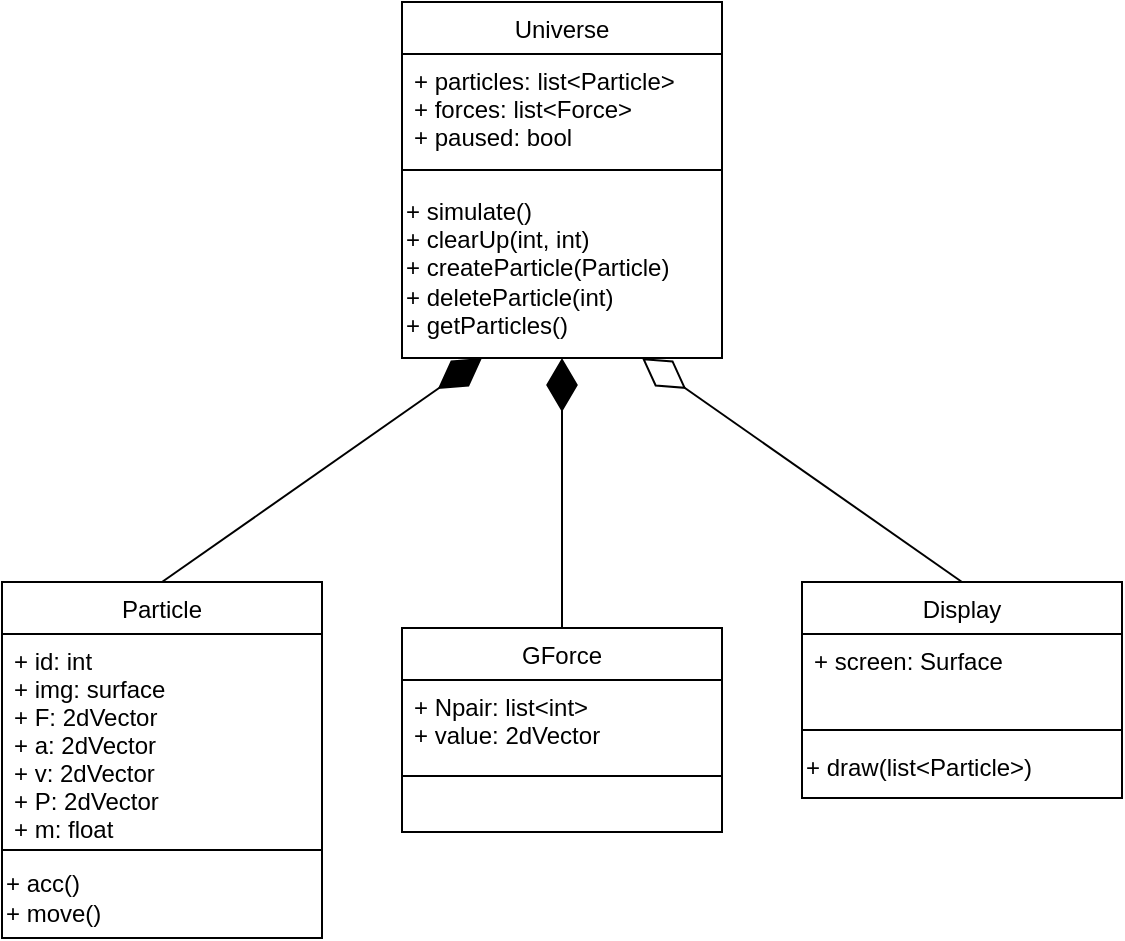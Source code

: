 <mxfile version="27.2.0">
  <diagram id="C5RBs43oDa-KdzZeNtuy" name="Page-1">
    <mxGraphModel dx="1281" dy="722" grid="1" gridSize="10" guides="1" tooltips="1" connect="1" arrows="1" fold="1" page="1" pageScale="1" pageWidth="827" pageHeight="1169" math="0" shadow="0">
      <root>
        <mxCell id="WIyWlLk6GJQsqaUBKTNV-0" />
        <mxCell id="WIyWlLk6GJQsqaUBKTNV-1" parent="WIyWlLk6GJQsqaUBKTNV-0" />
        <mxCell id="zkfFHV4jXpPFQw0GAbJ--6" value="Universe" style="swimlane;fontStyle=0;align=center;verticalAlign=top;childLayout=stackLayout;horizontal=1;startSize=26;horizontalStack=0;resizeParent=1;resizeLast=0;collapsible=1;marginBottom=0;rounded=0;shadow=0;strokeWidth=1;" parent="WIyWlLk6GJQsqaUBKTNV-1" vertex="1">
          <mxGeometry x="360" y="30" width="160" height="178" as="geometry">
            <mxRectangle x="130" y="380" width="160" height="26" as="alternateBounds" />
          </mxGeometry>
        </mxCell>
        <mxCell id="zkfFHV4jXpPFQw0GAbJ--8" value="+ particles: list&lt;Particle&gt;&#xa;+ forces: list&lt;Force&gt;&#xa;+ paused: bool" style="text;align=left;verticalAlign=top;spacingLeft=4;spacingRight=4;overflow=hidden;rotatable=0;points=[[0,0.5],[1,0.5]];portConstraint=eastwest;rounded=0;shadow=0;html=0;" parent="zkfFHV4jXpPFQw0GAbJ--6" vertex="1">
          <mxGeometry y="26" width="160" height="54" as="geometry" />
        </mxCell>
        <mxCell id="zkfFHV4jXpPFQw0GAbJ--9" value="" style="line;html=1;strokeWidth=1;align=left;verticalAlign=middle;spacingTop=-1;spacingLeft=3;spacingRight=3;rotatable=0;labelPosition=right;points=[];portConstraint=eastwest;" parent="zkfFHV4jXpPFQw0GAbJ--6" vertex="1">
          <mxGeometry y="80" width="160" height="8" as="geometry" />
        </mxCell>
        <mxCell id="9Jwka3zG6cVr0nKgUA1w-24" value="+ simulate()&lt;div&gt;+ clearUp(int, int)&lt;br&gt;&lt;div&gt;+ createParticle(Particle)&lt;/div&gt;&lt;div&gt;+ deleteParticle(int)&lt;/div&gt;&lt;div&gt;+ getParticles()&lt;/div&gt;&lt;/div&gt;" style="text;html=1;align=left;verticalAlign=middle;resizable=0;points=[];autosize=1;strokeColor=none;fillColor=none;" parent="zkfFHV4jXpPFQw0GAbJ--6" vertex="1">
          <mxGeometry y="88" width="160" height="90" as="geometry" />
        </mxCell>
        <mxCell id="9Jwka3zG6cVr0nKgUA1w-1" value="Particle" style="swimlane;fontStyle=0;align=center;verticalAlign=top;childLayout=stackLayout;horizontal=1;startSize=26;horizontalStack=0;resizeParent=1;resizeLast=0;collapsible=1;marginBottom=0;rounded=0;shadow=0;strokeWidth=1;" parent="WIyWlLk6GJQsqaUBKTNV-1" vertex="1">
          <mxGeometry x="160" y="320" width="160" height="178" as="geometry">
            <mxRectangle x="130" y="380" width="160" height="26" as="alternateBounds" />
          </mxGeometry>
        </mxCell>
        <mxCell id="9Jwka3zG6cVr0nKgUA1w-2" value="+ id: int&#xa;+ img: surface&#xa;+ F: 2dVector&#xa;+ a: 2dVector&#xa;+ v: 2dVector&#xa;+ P: 2dVector&#xa;+ m: float" style="text;align=left;verticalAlign=top;spacingLeft=4;spacingRight=4;overflow=hidden;rotatable=0;points=[[0,0.5],[1,0.5]];portConstraint=eastwest;rounded=0;shadow=0;html=0;" parent="9Jwka3zG6cVr0nKgUA1w-1" vertex="1">
          <mxGeometry y="26" width="160" height="104" as="geometry" />
        </mxCell>
        <mxCell id="9Jwka3zG6cVr0nKgUA1w-3" value="" style="line;html=1;strokeWidth=1;align=left;verticalAlign=middle;spacingTop=-1;spacingLeft=3;spacingRight=3;rotatable=0;labelPosition=right;points=[];portConstraint=eastwest;" parent="9Jwka3zG6cVr0nKgUA1w-1" vertex="1">
          <mxGeometry y="130" width="160" height="8" as="geometry" />
        </mxCell>
        <mxCell id="9Jwka3zG6cVr0nKgUA1w-23" value="+ acc()&lt;div&gt;+ move()&amp;nbsp;&lt;/div&gt;" style="text;html=1;align=left;verticalAlign=middle;resizable=0;points=[];autosize=1;strokeColor=none;fillColor=none;" parent="9Jwka3zG6cVr0nKgUA1w-1" vertex="1">
          <mxGeometry y="138" width="160" height="40" as="geometry" />
        </mxCell>
        <mxCell id="9Jwka3zG6cVr0nKgUA1w-4" value="Display" style="swimlane;fontStyle=0;align=center;verticalAlign=top;childLayout=stackLayout;horizontal=1;startSize=26;horizontalStack=0;resizeParent=1;resizeLast=0;collapsible=1;marginBottom=0;rounded=0;shadow=0;strokeWidth=1;" parent="WIyWlLk6GJQsqaUBKTNV-1" vertex="1">
          <mxGeometry x="560" y="320" width="160" height="108" as="geometry">
            <mxRectangle x="130" y="380" width="160" height="26" as="alternateBounds" />
          </mxGeometry>
        </mxCell>
        <mxCell id="9Jwka3zG6cVr0nKgUA1w-5" value="+ screen: Surface" style="text;align=left;verticalAlign=top;spacingLeft=4;spacingRight=4;overflow=hidden;rotatable=0;points=[[0,0.5],[1,0.5]];portConstraint=eastwest;rounded=0;shadow=0;html=0;" parent="9Jwka3zG6cVr0nKgUA1w-4" vertex="1">
          <mxGeometry y="26" width="160" height="44" as="geometry" />
        </mxCell>
        <mxCell id="9Jwka3zG6cVr0nKgUA1w-6" value="" style="line;html=1;strokeWidth=1;align=left;verticalAlign=middle;spacingTop=-1;spacingLeft=3;spacingRight=3;rotatable=0;labelPosition=right;points=[];portConstraint=eastwest;" parent="9Jwka3zG6cVr0nKgUA1w-4" vertex="1">
          <mxGeometry y="70" width="160" height="8" as="geometry" />
        </mxCell>
        <mxCell id="9Jwka3zG6cVr0nKgUA1w-25" value="+ draw(list&amp;lt;Particle&amp;gt;)" style="text;html=1;align=left;verticalAlign=middle;resizable=0;points=[];autosize=1;strokeColor=none;fillColor=none;" parent="9Jwka3zG6cVr0nKgUA1w-4" vertex="1">
          <mxGeometry y="78" width="160" height="30" as="geometry" />
        </mxCell>
        <mxCell id="9Jwka3zG6cVr0nKgUA1w-11" value="" style="endArrow=diamondThin;endFill=1;endSize=24;html=1;rounded=0;entryX=0.25;entryY=1;entryDx=0;entryDy=0;exitX=0.5;exitY=0;exitDx=0;exitDy=0;" parent="WIyWlLk6GJQsqaUBKTNV-1" source="9Jwka3zG6cVr0nKgUA1w-1" target="zkfFHV4jXpPFQw0GAbJ--6" edge="1">
          <mxGeometry width="160" relative="1" as="geometry">
            <mxPoint x="391" y="268" as="sourcePoint" />
            <mxPoint x="450" y="188" as="targetPoint" />
          </mxGeometry>
        </mxCell>
        <mxCell id="9Jwka3zG6cVr0nKgUA1w-12" value="" style="endArrow=diamondThin;endFill=0;endSize=24;html=1;rounded=0;entryX=0.75;entryY=1;entryDx=0;entryDy=0;exitX=0.5;exitY=0;exitDx=0;exitDy=0;" parent="WIyWlLk6GJQsqaUBKTNV-1" source="9Jwka3zG6cVr0nKgUA1w-4" target="zkfFHV4jXpPFQw0GAbJ--6" edge="1">
          <mxGeometry width="160" relative="1" as="geometry">
            <mxPoint x="580" y="200" as="sourcePoint" />
            <mxPoint x="500" y="158" as="targetPoint" />
          </mxGeometry>
        </mxCell>
        <mxCell id="9Jwka3zG6cVr0nKgUA1w-14" value="&lt;span style=&quot;font-weight: normal;&quot;&gt;GForce&lt;/span&gt;" style="swimlane;fontStyle=1;align=center;verticalAlign=top;childLayout=stackLayout;horizontal=1;startSize=26;horizontalStack=0;resizeParent=1;resizeParentMax=0;resizeLast=0;collapsible=1;marginBottom=0;whiteSpace=wrap;html=1;" parent="WIyWlLk6GJQsqaUBKTNV-1" vertex="1">
          <mxGeometry x="360" y="343" width="160" height="102" as="geometry" />
        </mxCell>
        <mxCell id="9Jwka3zG6cVr0nKgUA1w-15" value="+ Npair: list&amp;lt;int&amp;gt;&lt;div&gt;+ value: 2dVector&lt;/div&gt;" style="text;strokeColor=none;fillColor=none;align=left;verticalAlign=top;spacingLeft=4;spacingRight=4;overflow=hidden;rotatable=0;points=[[0,0.5],[1,0.5]];portConstraint=eastwest;whiteSpace=wrap;html=1;" parent="9Jwka3zG6cVr0nKgUA1w-14" vertex="1">
          <mxGeometry y="26" width="160" height="44" as="geometry" />
        </mxCell>
        <mxCell id="9Jwka3zG6cVr0nKgUA1w-16" value="" style="line;strokeWidth=1;fillColor=none;align=left;verticalAlign=middle;spacingTop=-1;spacingLeft=3;spacingRight=3;rotatable=0;labelPosition=right;points=[];portConstraint=eastwest;strokeColor=inherit;" parent="9Jwka3zG6cVr0nKgUA1w-14" vertex="1">
          <mxGeometry y="70" width="160" height="8" as="geometry" />
        </mxCell>
        <mxCell id="9Jwka3zG6cVr0nKgUA1w-17" value="&lt;br&gt;&lt;div&gt;&lt;br&gt;&lt;/div&gt;" style="text;strokeColor=none;fillColor=none;align=left;verticalAlign=top;spacingLeft=4;spacingRight=4;overflow=hidden;rotatable=0;points=[[0,0.5],[1,0.5]];portConstraint=eastwest;whiteSpace=wrap;html=1;" parent="9Jwka3zG6cVr0nKgUA1w-14" vertex="1">
          <mxGeometry y="78" width="160" height="24" as="geometry" />
        </mxCell>
        <mxCell id="9Jwka3zG6cVr0nKgUA1w-19" value="" style="endArrow=diamondThin;endFill=1;endSize=24;html=1;rounded=0;entryX=0.5;entryY=1;entryDx=0;entryDy=0;exitX=0.5;exitY=0;exitDx=0;exitDy=0;" parent="WIyWlLk6GJQsqaUBKTNV-1" source="9Jwka3zG6cVr0nKgUA1w-14" target="zkfFHV4jXpPFQw0GAbJ--6" edge="1">
          <mxGeometry width="160" relative="1" as="geometry">
            <mxPoint x="470" y="330" as="sourcePoint" />
            <mxPoint x="490" y="350" as="targetPoint" />
          </mxGeometry>
        </mxCell>
      </root>
    </mxGraphModel>
  </diagram>
</mxfile>
